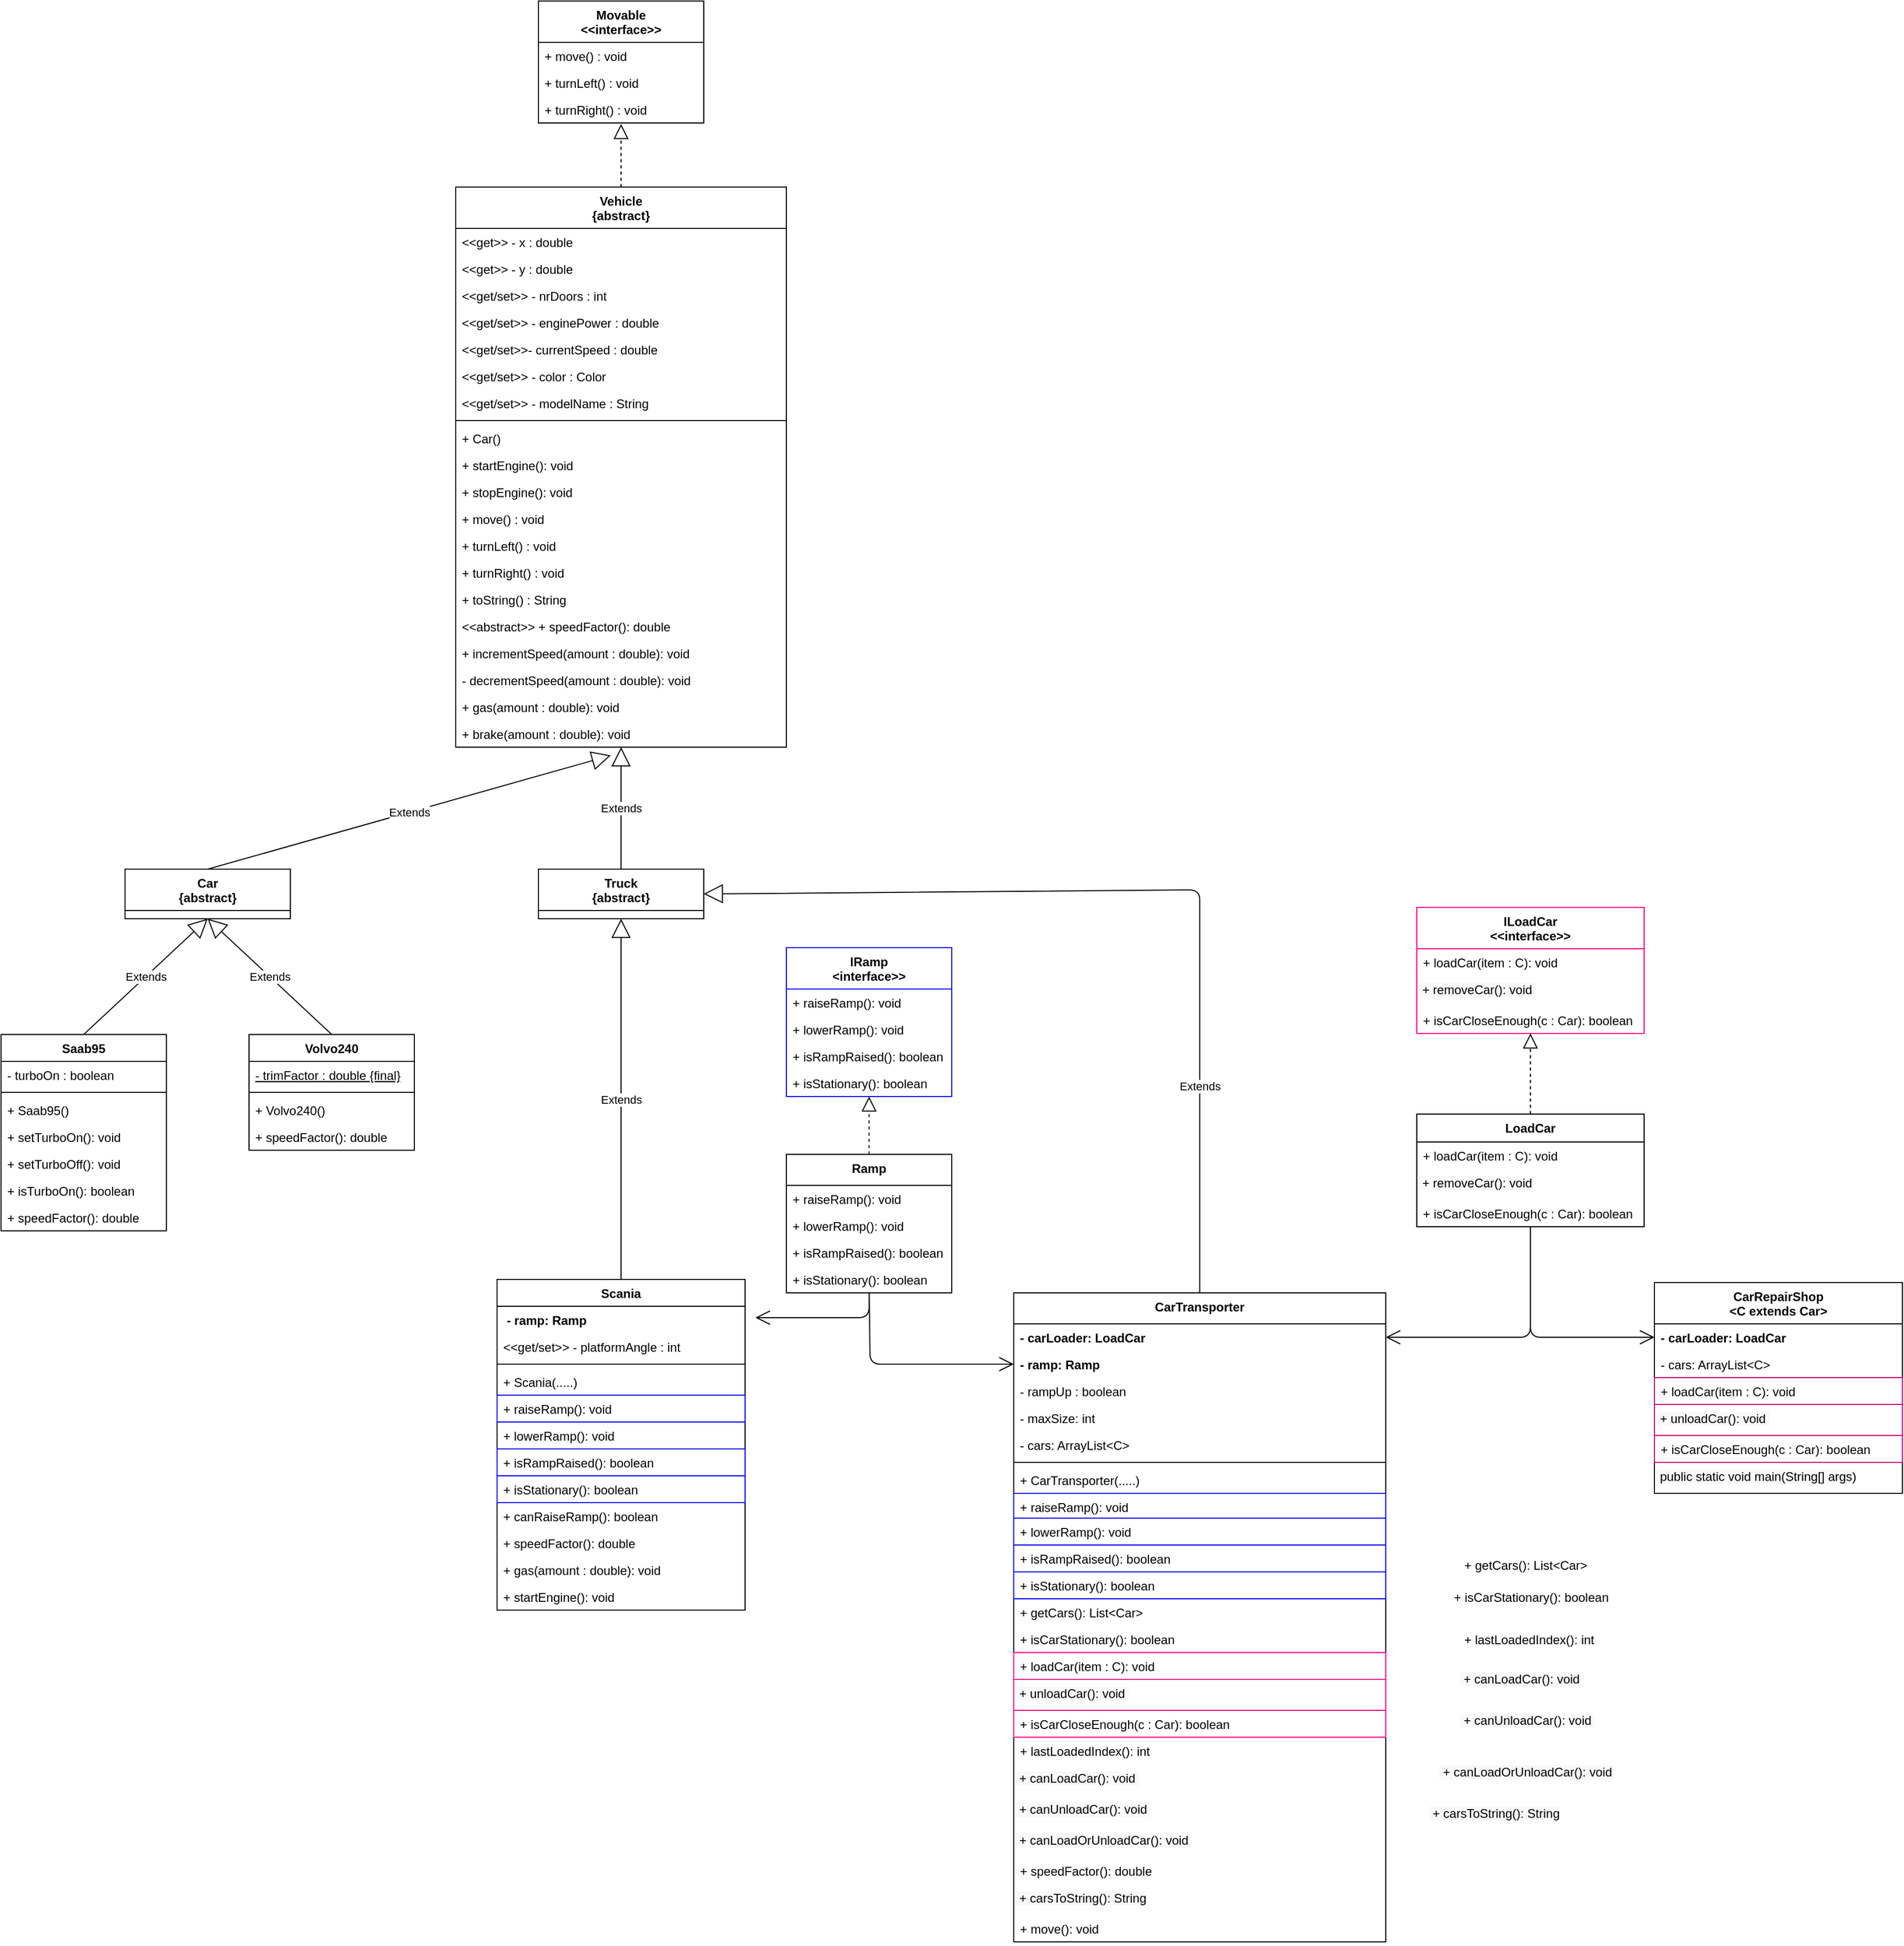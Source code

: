 <mxfile version="13.10.0" type="github"><diagram id="_Cr9bwAAUlMkFXNQbHdl" name="Page-1"><mxGraphModel dx="782" dy="1619" grid="1" gridSize="10" guides="1" tooltips="1" connect="1" arrows="1" fold="1" page="1" pageScale="1" pageWidth="827" pageHeight="1169" math="0" shadow="0"><root><mxCell id="0"/><mxCell id="1" parent="0"/><mxCell id="mMyt90tbhHPzwx2OuqYF-1" value="CarTransporter&#10;" style="swimlane;fontStyle=1;align=center;verticalAlign=top;childLayout=stackLayout;horizontal=1;startSize=30;horizontalStack=0;resizeParent=1;resizeParentMax=0;resizeLast=0;collapsible=1;marginBottom=0;strokeColor=#000000;" parent="1" vertex="1"><mxGeometry x="1020" y="1010" width="360" height="628" as="geometry"/></mxCell><mxCell id="dB_CdpDJUb-EM3NvIYnl-26" value="- carLoader: LoadCar" style="text;strokeColor=none;fillColor=none;align=left;verticalAlign=top;spacingLeft=4;spacingRight=4;overflow=hidden;rotatable=0;points=[[0,0.5],[1,0.5]];portConstraint=eastwest;fontStyle=1" parent="mMyt90tbhHPzwx2OuqYF-1" vertex="1"><mxGeometry y="30" width="360" height="26" as="geometry"/></mxCell><mxCell id="3rjhnR6T6-uLsSWfsnr3-20" value="- ramp: Ramp&#10;" style="text;strokeColor=none;fillColor=none;align=left;verticalAlign=top;spacingLeft=4;spacingRight=4;overflow=hidden;rotatable=0;points=[[0,0.5],[1,0.5]];portConstraint=eastwest;fontStyle=1" parent="mMyt90tbhHPzwx2OuqYF-1" vertex="1"><mxGeometry y="56" width="360" height="26" as="geometry"/></mxCell><mxCell id="mMyt90tbhHPzwx2OuqYF-2" value="- rampUp : boolean&#10;" style="text;strokeColor=none;fillColor=none;align=left;verticalAlign=top;spacingLeft=4;spacingRight=4;overflow=hidden;rotatable=0;points=[[0,0.5],[1,0.5]];portConstraint=eastwest;fontStyle=0" parent="mMyt90tbhHPzwx2OuqYF-1" vertex="1"><mxGeometry y="82" width="360" height="26" as="geometry"/></mxCell><mxCell id="mMyt90tbhHPzwx2OuqYF-4" value="- maxSize: int" style="text;strokeColor=none;fillColor=none;align=left;verticalAlign=top;spacingLeft=4;spacingRight=4;overflow=hidden;rotatable=0;points=[[0,0.5],[1,0.5]];portConstraint=eastwest;" parent="mMyt90tbhHPzwx2OuqYF-1" vertex="1"><mxGeometry y="108" width="360" height="26" as="geometry"/></mxCell><mxCell id="mMyt90tbhHPzwx2OuqYF-3" value="- cars: ArrayList&lt;C&gt;" style="text;strokeColor=none;fillColor=none;align=left;verticalAlign=top;spacingLeft=4;spacingRight=4;overflow=hidden;rotatable=0;points=[[0,0.5],[1,0.5]];portConstraint=eastwest;" parent="mMyt90tbhHPzwx2OuqYF-1" vertex="1"><mxGeometry y="134" width="360" height="26" as="geometry"/></mxCell><mxCell id="mMyt90tbhHPzwx2OuqYF-5" value="" style="line;strokeWidth=1;fillColor=none;align=left;verticalAlign=middle;spacingTop=-1;spacingLeft=3;spacingRight=3;rotatable=0;labelPosition=right;points=[];portConstraint=eastwest;" parent="mMyt90tbhHPzwx2OuqYF-1" vertex="1"><mxGeometry y="160" width="360" height="8" as="geometry"/></mxCell><mxCell id="mMyt90tbhHPzwx2OuqYF-110" value="+ CarTransporter(.....)" style="text;strokeColor=none;fillColor=none;align=left;verticalAlign=top;spacingLeft=4;spacingRight=4;overflow=hidden;rotatable=0;points=[[0,0.5],[1,0.5]];portConstraint=eastwest;" parent="mMyt90tbhHPzwx2OuqYF-1" vertex="1"><mxGeometry y="168" width="360" height="26" as="geometry"/></mxCell><mxCell id="JNxy1Z6D2M4qp34HonPS-6" value="+ raiseRamp(): void" style="text;strokeColor=#0000FF;fillColor=none;align=left;verticalAlign=top;spacingLeft=4;spacingRight=4;overflow=hidden;rotatable=0;points=[[0,0.5],[1,0.5]];portConstraint=eastwest;" parent="mMyt90tbhHPzwx2OuqYF-1" vertex="1"><mxGeometry y="194" width="360" height="24" as="geometry"/></mxCell><mxCell id="JNxy1Z6D2M4qp34HonPS-7" value="+ lowerRamp(): void" style="text;strokeColor=#0000FF;fillColor=none;align=left;verticalAlign=top;spacingLeft=4;spacingRight=4;overflow=hidden;rotatable=0;points=[[0,0.5],[1,0.5]];portConstraint=eastwest;" parent="mMyt90tbhHPzwx2OuqYF-1" vertex="1"><mxGeometry y="218" width="360" height="26" as="geometry"/></mxCell><mxCell id="JNxy1Z6D2M4qp34HonPS-8" value="+ isRampRaised(): boolean" style="text;strokeColor=#0000FF;fillColor=none;align=left;verticalAlign=top;spacingLeft=4;spacingRight=4;overflow=hidden;rotatable=0;points=[[0,0.5],[1,0.5]];portConstraint=eastwest;" parent="mMyt90tbhHPzwx2OuqYF-1" vertex="1"><mxGeometry y="244" width="360" height="26" as="geometry"/></mxCell><mxCell id="JNxy1Z6D2M4qp34HonPS-14" value="+ isStationary(): boolean " style="text;strokeColor=#0000FF;fillColor=none;align=left;verticalAlign=top;spacingLeft=4;spacingRight=4;overflow=hidden;rotatable=0;points=[[0,0.5],[1,0.5]];portConstraint=eastwest;" parent="mMyt90tbhHPzwx2OuqYF-1" vertex="1"><mxGeometry y="270" width="360" height="26" as="geometry"/></mxCell><mxCell id="3rjhnR6T6-uLsSWfsnr3-24" value="+ getCars(): List&lt;Car&gt;" style="text;strokeColor=none;fillColor=none;align=left;verticalAlign=top;spacingLeft=4;spacingRight=4;overflow=hidden;rotatable=0;points=[[0,0.5],[1,0.5]];portConstraint=eastwest;" parent="mMyt90tbhHPzwx2OuqYF-1" vertex="1"><mxGeometry y="296" width="360" height="26" as="geometry"/></mxCell><mxCell id="3rjhnR6T6-uLsSWfsnr3-25" value="+ isCarStationary(): boolean " style="text;strokeColor=none;fillColor=none;align=left;verticalAlign=top;spacingLeft=4;spacingRight=4;overflow=hidden;rotatable=0;points=[[0,0.5],[1,0.5]];portConstraint=eastwest;" parent="mMyt90tbhHPzwx2OuqYF-1" vertex="1"><mxGeometry y="322" width="360" height="26" as="geometry"/></mxCell><mxCell id="JNxy1Z6D2M4qp34HonPS-4" value="+ loadCar(item : C): void " style="text;strokeColor=#FF0080;fillColor=none;align=left;verticalAlign=top;spacingLeft=4;spacingRight=4;overflow=hidden;rotatable=0;points=[[0,0.5],[1,0.5]];portConstraint=eastwest;" parent="mMyt90tbhHPzwx2OuqYF-1" vertex="1"><mxGeometry y="348" width="360" height="26" as="geometry"/></mxCell><mxCell id="JNxy1Z6D2M4qp34HonPS-5" value="&lt;span style=&quot;color: rgb(0 , 0 , 0) ; font-family: &amp;#34;helvetica&amp;#34; ; font-size: 12px ; font-style: normal ; font-weight: 400 ; letter-spacing: normal ; text-align: left ; text-indent: 0px ; text-transform: none ; word-spacing: 0px ; background-color: rgb(248 , 249 , 250) ; display: inline ; float: none&quot;&gt;&amp;nbsp;+ unloadCar(): void&amp;nbsp;&lt;/span&gt;" style="text;whiteSpace=wrap;html=1;fillColor=none;strokeColor=#FF0080;" parent="mMyt90tbhHPzwx2OuqYF-1" vertex="1"><mxGeometry y="374" width="360" height="30" as="geometry"/></mxCell><mxCell id="JNxy1Z6D2M4qp34HonPS-17" value="+ isCarCloseEnough(c : Car): boolean" style="text;strokeColor=#FF0080;fillColor=none;align=left;verticalAlign=top;spacingLeft=4;spacingRight=4;overflow=hidden;rotatable=0;points=[[0,0.5],[1,0.5]];portConstraint=eastwest;" parent="mMyt90tbhHPzwx2OuqYF-1" vertex="1"><mxGeometry y="404" width="360" height="26" as="geometry"/></mxCell><mxCell id="3rjhnR6T6-uLsSWfsnr3-32" value="+ lastLoadedIndex(): int" style="text;strokeColor=none;fillColor=none;align=left;verticalAlign=top;spacingLeft=4;spacingRight=4;overflow=hidden;rotatable=0;points=[[0,0.5],[1,0.5]];portConstraint=eastwest;" parent="mMyt90tbhHPzwx2OuqYF-1" vertex="1"><mxGeometry y="430" width="360" height="26" as="geometry"/></mxCell><mxCell id="3rjhnR6T6-uLsSWfsnr3-33" value="&lt;span style=&quot;color: rgb(0 , 0 , 0) ; font-family: &amp;#34;helvetica&amp;#34; ; font-size: 12px ; font-style: normal ; font-weight: 400 ; letter-spacing: normal ; text-align: left ; text-indent: 0px ; text-transform: none ; word-spacing: 0px ; background-color: rgb(248 , 249 , 250) ; display: inline ; float: none&quot;&gt;&amp;nbsp;+ canLoadCar(): void&amp;nbsp;&lt;/span&gt;" style="text;whiteSpace=wrap;html=1;" parent="mMyt90tbhHPzwx2OuqYF-1" vertex="1"><mxGeometry y="456" width="360" height="30" as="geometry"/></mxCell><mxCell id="3rjhnR6T6-uLsSWfsnr3-34" value="&lt;span style=&quot;color: rgb(0 , 0 , 0) ; font-family: &amp;#34;helvetica&amp;#34; ; font-size: 12px ; font-style: normal ; font-weight: 400 ; letter-spacing: normal ; text-align: left ; text-indent: 0px ; text-transform: none ; word-spacing: 0px ; background-color: rgb(248 , 249 , 250) ; display: inline ; float: none&quot;&gt;&amp;nbsp;+ canUnloadCar(): void&amp;nbsp;&lt;/span&gt;" style="text;whiteSpace=wrap;html=1;" parent="mMyt90tbhHPzwx2OuqYF-1" vertex="1"><mxGeometry y="486" width="360" height="30" as="geometry"/></mxCell><mxCell id="3rjhnR6T6-uLsSWfsnr3-35" value="&lt;span style=&quot;color: rgb(0 , 0 , 0) ; font-family: &amp;#34;helvetica&amp;#34; ; font-size: 12px ; font-style: normal ; font-weight: 400 ; letter-spacing: normal ; text-align: left ; text-indent: 0px ; text-transform: none ; word-spacing: 0px ; background-color: rgb(248 , 249 , 250) ; display: inline ; float: none&quot;&gt;&amp;nbsp;+ canLoadOrUnloadCar(): void&amp;nbsp;&lt;/span&gt;" style="text;whiteSpace=wrap;html=1;" parent="mMyt90tbhHPzwx2OuqYF-1" vertex="1"><mxGeometry y="516" width="360" height="30" as="geometry"/></mxCell><mxCell id="mMyt90tbhHPzwx2OuqYF-81" value="+ speedFactor(): double" style="text;strokeColor=none;fillColor=none;align=left;verticalAlign=top;spacingLeft=4;spacingRight=4;overflow=hidden;rotatable=0;points=[[0,0.5],[1,0.5]];portConstraint=eastwest;" parent="mMyt90tbhHPzwx2OuqYF-1" vertex="1"><mxGeometry y="546" width="360" height="26" as="geometry"/></mxCell><mxCell id="3rjhnR6T6-uLsSWfsnr3-36" value="&lt;span style=&quot;color: rgb(0 , 0 , 0) ; font-family: &amp;#34;helvetica&amp;#34; ; font-size: 12px ; font-style: normal ; font-weight: 400 ; letter-spacing: normal ; text-align: left ; text-indent: 0px ; text-transform: none ; word-spacing: 0px ; background-color: rgb(248 , 249 , 250) ; display: inline ; float: none&quot;&gt;&amp;nbsp;+ carsToString(): String&lt;/span&gt;" style="text;whiteSpace=wrap;html=1;" parent="mMyt90tbhHPzwx2OuqYF-1" vertex="1"><mxGeometry y="572" width="360" height="30" as="geometry"/></mxCell><mxCell id="mMyt90tbhHPzwx2OuqYF-82" value="+ move(): void" style="text;strokeColor=none;fillColor=none;align=left;verticalAlign=top;spacingLeft=4;spacingRight=4;overflow=hidden;rotatable=0;points=[[0,0.5],[1,0.5]];portConstraint=eastwest;" parent="mMyt90tbhHPzwx2OuqYF-1" vertex="1"><mxGeometry y="602" width="360" height="26" as="geometry"/></mxCell><mxCell id="mMyt90tbhHPzwx2OuqYF-7" value="Movable&#10;&lt;&lt;interface&gt;&gt;" style="swimlane;fontStyle=1;childLayout=stackLayout;horizontal=1;startSize=40;fillColor=none;horizontalStack=0;resizeParent=1;resizeParentMax=0;resizeLast=0;collapsible=1;marginBottom=0;" parent="1" vertex="1"><mxGeometry x="560" y="-240" width="160" height="118" as="geometry"/></mxCell><mxCell id="mMyt90tbhHPzwx2OuqYF-8" value="+ move() : void" style="text;strokeColor=none;fillColor=none;align=left;verticalAlign=top;spacingLeft=4;spacingRight=4;overflow=hidden;rotatable=0;points=[[0,0.5],[1,0.5]];portConstraint=eastwest;" parent="mMyt90tbhHPzwx2OuqYF-7" vertex="1"><mxGeometry y="40" width="160" height="26" as="geometry"/></mxCell><mxCell id="mMyt90tbhHPzwx2OuqYF-9" value="+ turnLeft() : void" style="text;strokeColor=none;fillColor=none;align=left;verticalAlign=top;spacingLeft=4;spacingRight=4;overflow=hidden;rotatable=0;points=[[0,0.5],[1,0.5]];portConstraint=eastwest;" parent="mMyt90tbhHPzwx2OuqYF-7" vertex="1"><mxGeometry y="66" width="160" height="26" as="geometry"/></mxCell><mxCell id="mMyt90tbhHPzwx2OuqYF-10" value="+ turnRight() : void" style="text;strokeColor=none;fillColor=none;align=left;verticalAlign=top;spacingLeft=4;spacingRight=4;overflow=hidden;rotatable=0;points=[[0,0.5],[1,0.5]];portConstraint=eastwest;" parent="mMyt90tbhHPzwx2OuqYF-7" vertex="1"><mxGeometry y="92" width="160" height="26" as="geometry"/></mxCell><mxCell id="mMyt90tbhHPzwx2OuqYF-11" value="Vehicle&#10;{abstract}&#10;" style="swimlane;fontStyle=1;align=center;verticalAlign=top;childLayout=stackLayout;horizontal=1;startSize=40;horizontalStack=0;resizeParent=1;resizeParentMax=0;resizeLast=0;collapsible=1;marginBottom=0;" parent="1" vertex="1"><mxGeometry x="480" y="-60" width="320" height="542" as="geometry"/></mxCell><mxCell id="mMyt90tbhHPzwx2OuqYF-12" value="&lt;&lt;get&gt;&gt; - x : double" style="text;strokeColor=none;fillColor=none;align=left;verticalAlign=top;spacingLeft=4;spacingRight=4;overflow=hidden;rotatable=0;points=[[0,0.5],[1,0.5]];portConstraint=eastwest;" parent="mMyt90tbhHPzwx2OuqYF-11" vertex="1"><mxGeometry y="40" width="320" height="26" as="geometry"/></mxCell><mxCell id="mMyt90tbhHPzwx2OuqYF-13" value="&lt;&lt;get&gt;&gt; - y : double" style="text;strokeColor=none;fillColor=none;align=left;verticalAlign=top;spacingLeft=4;spacingRight=4;overflow=hidden;rotatable=0;points=[[0,0.5],[1,0.5]];portConstraint=eastwest;" parent="mMyt90tbhHPzwx2OuqYF-11" vertex="1"><mxGeometry y="66" width="320" height="26" as="geometry"/></mxCell><mxCell id="mMyt90tbhHPzwx2OuqYF-14" value="&lt;&lt;get/set&gt;&gt; - nrDoors : int" style="text;strokeColor=none;fillColor=none;align=left;verticalAlign=top;spacingLeft=4;spacingRight=4;overflow=hidden;rotatable=0;points=[[0,0.5],[1,0.5]];portConstraint=eastwest;" parent="mMyt90tbhHPzwx2OuqYF-11" vertex="1"><mxGeometry y="92" width="320" height="26" as="geometry"/></mxCell><mxCell id="mMyt90tbhHPzwx2OuqYF-15" value="&lt;&lt;get/set&gt;&gt; - enginePower : double" style="text;strokeColor=none;fillColor=none;align=left;verticalAlign=top;spacingLeft=4;spacingRight=4;overflow=hidden;rotatable=0;points=[[0,0.5],[1,0.5]];portConstraint=eastwest;" parent="mMyt90tbhHPzwx2OuqYF-11" vertex="1"><mxGeometry y="118" width="320" height="26" as="geometry"/></mxCell><mxCell id="mMyt90tbhHPzwx2OuqYF-16" value="&lt;&lt;get/set&gt;&gt;- currentSpeed : double" style="text;strokeColor=none;fillColor=none;align=left;verticalAlign=top;spacingLeft=4;spacingRight=4;overflow=hidden;rotatable=0;points=[[0,0.5],[1,0.5]];portConstraint=eastwest;" parent="mMyt90tbhHPzwx2OuqYF-11" vertex="1"><mxGeometry y="144" width="320" height="26" as="geometry"/></mxCell><mxCell id="mMyt90tbhHPzwx2OuqYF-17" value="&lt;&lt;get/set&gt;&gt; - color : Color" style="text;strokeColor=none;fillColor=none;align=left;verticalAlign=top;spacingLeft=4;spacingRight=4;overflow=hidden;rotatable=0;points=[[0,0.5],[1,0.5]];portConstraint=eastwest;" parent="mMyt90tbhHPzwx2OuqYF-11" vertex="1"><mxGeometry y="170" width="320" height="26" as="geometry"/></mxCell><mxCell id="mMyt90tbhHPzwx2OuqYF-18" value="&lt;&lt;get/set&gt;&gt; - modelName : String" style="text;strokeColor=none;fillColor=none;align=left;verticalAlign=top;spacingLeft=4;spacingRight=4;overflow=hidden;rotatable=0;points=[[0,0.5],[1,0.5]];portConstraint=eastwest;" parent="mMyt90tbhHPzwx2OuqYF-11" vertex="1"><mxGeometry y="196" width="320" height="26" as="geometry"/></mxCell><mxCell id="mMyt90tbhHPzwx2OuqYF-19" value="" style="line;strokeWidth=1;fillColor=none;align=left;verticalAlign=middle;spacingTop=-1;spacingLeft=3;spacingRight=3;rotatable=0;labelPosition=right;points=[];portConstraint=eastwest;" parent="mMyt90tbhHPzwx2OuqYF-11" vertex="1"><mxGeometry y="222" width="320" height="8" as="geometry"/></mxCell><mxCell id="mMyt90tbhHPzwx2OuqYF-20" value="+ Car()" style="text;strokeColor=none;fillColor=none;align=left;verticalAlign=top;spacingLeft=4;spacingRight=4;overflow=hidden;rotatable=0;points=[[0,0.5],[1,0.5]];portConstraint=eastwest;" parent="mMyt90tbhHPzwx2OuqYF-11" vertex="1"><mxGeometry y="230" width="320" height="26" as="geometry"/></mxCell><mxCell id="mMyt90tbhHPzwx2OuqYF-21" value="+ startEngine(): void" style="text;strokeColor=none;fillColor=none;align=left;verticalAlign=top;spacingLeft=4;spacingRight=4;overflow=hidden;rotatable=0;points=[[0,0.5],[1,0.5]];portConstraint=eastwest;" parent="mMyt90tbhHPzwx2OuqYF-11" vertex="1"><mxGeometry y="256" width="320" height="26" as="geometry"/></mxCell><mxCell id="mMyt90tbhHPzwx2OuqYF-22" value="+ stopEngine(): void" style="text;strokeColor=none;fillColor=none;align=left;verticalAlign=top;spacingLeft=4;spacingRight=4;overflow=hidden;rotatable=0;points=[[0,0.5],[1,0.5]];portConstraint=eastwest;" parent="mMyt90tbhHPzwx2OuqYF-11" vertex="1"><mxGeometry y="282" width="320" height="26" as="geometry"/></mxCell><mxCell id="mMyt90tbhHPzwx2OuqYF-23" value="+ move() : void" style="text;strokeColor=none;fillColor=none;align=left;verticalAlign=top;spacingLeft=4;spacingRight=4;overflow=hidden;rotatable=0;points=[[0,0.5],[1,0.5]];portConstraint=eastwest;" parent="mMyt90tbhHPzwx2OuqYF-11" vertex="1"><mxGeometry y="308" width="320" height="26" as="geometry"/></mxCell><mxCell id="mMyt90tbhHPzwx2OuqYF-24" value="+ turnLeft() : void" style="text;strokeColor=none;fillColor=none;align=left;verticalAlign=top;spacingLeft=4;spacingRight=4;overflow=hidden;rotatable=0;points=[[0,0.5],[1,0.5]];portConstraint=eastwest;" parent="mMyt90tbhHPzwx2OuqYF-11" vertex="1"><mxGeometry y="334" width="320" height="26" as="geometry"/></mxCell><mxCell id="mMyt90tbhHPzwx2OuqYF-25" value="+ turnRight() : void" style="text;strokeColor=none;fillColor=none;align=left;verticalAlign=top;spacingLeft=4;spacingRight=4;overflow=hidden;rotatable=0;points=[[0,0.5],[1,0.5]];portConstraint=eastwest;" parent="mMyt90tbhHPzwx2OuqYF-11" vertex="1"><mxGeometry y="360" width="320" height="26" as="geometry"/></mxCell><mxCell id="mMyt90tbhHPzwx2OuqYF-26" value="+ toString() : String" style="text;strokeColor=none;fillColor=none;align=left;verticalAlign=top;spacingLeft=4;spacingRight=4;overflow=hidden;rotatable=0;points=[[0,0.5],[1,0.5]];portConstraint=eastwest;" parent="mMyt90tbhHPzwx2OuqYF-11" vertex="1"><mxGeometry y="386" width="320" height="26" as="geometry"/></mxCell><mxCell id="mMyt90tbhHPzwx2OuqYF-27" value="&lt;&lt;abstract&gt;&gt; + speedFactor(): double" style="text;strokeColor=none;fillColor=none;align=left;verticalAlign=top;spacingLeft=4;spacingRight=4;overflow=hidden;rotatable=0;points=[[0,0.5],[1,0.5]];portConstraint=eastwest;" parent="mMyt90tbhHPzwx2OuqYF-11" vertex="1"><mxGeometry y="412" width="320" height="26" as="geometry"/></mxCell><mxCell id="mMyt90tbhHPzwx2OuqYF-28" value="+ incrementSpeed(amount : double): void" style="text;strokeColor=none;fillColor=none;align=left;verticalAlign=top;spacingLeft=4;spacingRight=4;overflow=hidden;rotatable=0;points=[[0,0.5],[1,0.5]];portConstraint=eastwest;" parent="mMyt90tbhHPzwx2OuqYF-11" vertex="1"><mxGeometry y="438" width="320" height="26" as="geometry"/></mxCell><mxCell id="mMyt90tbhHPzwx2OuqYF-29" value="- decrementSpeed(amount : double): void" style="text;strokeColor=none;fillColor=none;align=left;verticalAlign=top;spacingLeft=4;spacingRight=4;overflow=hidden;rotatable=0;points=[[0,0.5],[1,0.5]];portConstraint=eastwest;" parent="mMyt90tbhHPzwx2OuqYF-11" vertex="1"><mxGeometry y="464" width="320" height="26" as="geometry"/></mxCell><mxCell id="mMyt90tbhHPzwx2OuqYF-30" value="+ gas(amount : double): void" style="text;strokeColor=none;fillColor=none;align=left;verticalAlign=top;spacingLeft=4;spacingRight=4;overflow=hidden;rotatable=0;points=[[0,0.5],[1,0.5]];portConstraint=eastwest;" parent="mMyt90tbhHPzwx2OuqYF-11" vertex="1"><mxGeometry y="490" width="320" height="26" as="geometry"/></mxCell><mxCell id="mMyt90tbhHPzwx2OuqYF-31" value="+ brake(amount : double): void" style="text;strokeColor=none;fillColor=none;align=left;verticalAlign=top;spacingLeft=4;spacingRight=4;overflow=hidden;rotatable=0;points=[[0,0.5],[1,0.5]];portConstraint=eastwest;" parent="mMyt90tbhHPzwx2OuqYF-11" vertex="1"><mxGeometry y="516" width="320" height="26" as="geometry"/></mxCell><mxCell id="mMyt90tbhHPzwx2OuqYF-32" value="" style="endArrow=block;dashed=1;endFill=0;endSize=12;html=1;entryX=0.5;entryY=1.038;entryDx=0;entryDy=0;entryPerimeter=0;" parent="1" source="mMyt90tbhHPzwx2OuqYF-11" target="mMyt90tbhHPzwx2OuqYF-10" edge="1"><mxGeometry width="160" relative="1" as="geometry"><mxPoint x="820" y="300" as="sourcePoint"/><mxPoint x="980" y="300" as="targetPoint"/></mxGeometry></mxCell><mxCell id="mMyt90tbhHPzwx2OuqYF-33" value="Saab95" style="swimlane;fontStyle=1;align=center;verticalAlign=top;childLayout=stackLayout;horizontal=1;startSize=26;horizontalStack=0;resizeParent=1;resizeParentMax=0;resizeLast=0;collapsible=1;marginBottom=0;" parent="1" vertex="1"><mxGeometry x="40" y="760" width="160" height="190" as="geometry"/></mxCell><mxCell id="mMyt90tbhHPzwx2OuqYF-34" value="- turboOn : boolean" style="text;strokeColor=none;fillColor=none;align=left;verticalAlign=top;spacingLeft=4;spacingRight=4;overflow=hidden;rotatable=0;points=[[0,0.5],[1,0.5]];portConstraint=eastwest;fontStyle=0" parent="mMyt90tbhHPzwx2OuqYF-33" vertex="1"><mxGeometry y="26" width="160" height="26" as="geometry"/></mxCell><mxCell id="mMyt90tbhHPzwx2OuqYF-35" value="" style="line;strokeWidth=1;fillColor=none;align=left;verticalAlign=middle;spacingTop=-1;spacingLeft=3;spacingRight=3;rotatable=0;labelPosition=right;points=[];portConstraint=eastwest;" parent="mMyt90tbhHPzwx2OuqYF-33" vertex="1"><mxGeometry y="52" width="160" height="8" as="geometry"/></mxCell><mxCell id="mMyt90tbhHPzwx2OuqYF-36" value="+ Saab95()" style="text;strokeColor=none;fillColor=none;align=left;verticalAlign=top;spacingLeft=4;spacingRight=4;overflow=hidden;rotatable=0;points=[[0,0.5],[1,0.5]];portConstraint=eastwest;" parent="mMyt90tbhHPzwx2OuqYF-33" vertex="1"><mxGeometry y="60" width="160" height="26" as="geometry"/></mxCell><mxCell id="mMyt90tbhHPzwx2OuqYF-37" value="+ setTurboOn(): void" style="text;strokeColor=none;fillColor=none;align=left;verticalAlign=top;spacingLeft=4;spacingRight=4;overflow=hidden;rotatable=0;points=[[0,0.5],[1,0.5]];portConstraint=eastwest;" parent="mMyt90tbhHPzwx2OuqYF-33" vertex="1"><mxGeometry y="86" width="160" height="26" as="geometry"/></mxCell><mxCell id="mMyt90tbhHPzwx2OuqYF-38" value="+ setTurboOff(): void" style="text;strokeColor=none;fillColor=none;align=left;verticalAlign=top;spacingLeft=4;spacingRight=4;overflow=hidden;rotatable=0;points=[[0,0.5],[1,0.5]];portConstraint=eastwest;" parent="mMyt90tbhHPzwx2OuqYF-33" vertex="1"><mxGeometry y="112" width="160" height="26" as="geometry"/></mxCell><mxCell id="mMyt90tbhHPzwx2OuqYF-39" value="+ isTurboOn(): boolean" style="text;strokeColor=none;fillColor=none;align=left;verticalAlign=top;spacingLeft=4;spacingRight=4;overflow=hidden;rotatable=0;points=[[0,0.5],[1,0.5]];portConstraint=eastwest;" parent="mMyt90tbhHPzwx2OuqYF-33" vertex="1"><mxGeometry y="138" width="160" height="26" as="geometry"/></mxCell><mxCell id="mMyt90tbhHPzwx2OuqYF-40" value="+ speedFactor(): double" style="text;strokeColor=none;fillColor=none;align=left;verticalAlign=top;spacingLeft=4;spacingRight=4;overflow=hidden;rotatable=0;points=[[0,0.5],[1,0.5]];portConstraint=eastwest;" parent="mMyt90tbhHPzwx2OuqYF-33" vertex="1"><mxGeometry y="164" width="160" height="26" as="geometry"/></mxCell><mxCell id="mMyt90tbhHPzwx2OuqYF-41" value="Volvo240" style="swimlane;fontStyle=1;align=center;verticalAlign=top;childLayout=stackLayout;horizontal=1;startSize=26;horizontalStack=0;resizeParent=1;resizeParentMax=0;resizeLast=0;collapsible=1;marginBottom=0;" parent="1" vertex="1"><mxGeometry x="280" y="760" width="160" height="112" as="geometry"/></mxCell><mxCell id="mMyt90tbhHPzwx2OuqYF-42" value="- trimFactor : double {final}" style="text;strokeColor=none;fillColor=none;align=left;verticalAlign=top;spacingLeft=4;spacingRight=4;overflow=hidden;rotatable=0;points=[[0,0.5],[1,0.5]];portConstraint=eastwest;fontStyle=4" parent="mMyt90tbhHPzwx2OuqYF-41" vertex="1"><mxGeometry y="26" width="160" height="26" as="geometry"/></mxCell><mxCell id="mMyt90tbhHPzwx2OuqYF-43" value="" style="line;strokeWidth=1;fillColor=none;align=left;verticalAlign=middle;spacingTop=-1;spacingLeft=3;spacingRight=3;rotatable=0;labelPosition=right;points=[];portConstraint=eastwest;" parent="mMyt90tbhHPzwx2OuqYF-41" vertex="1"><mxGeometry y="52" width="160" height="8" as="geometry"/></mxCell><mxCell id="mMyt90tbhHPzwx2OuqYF-44" value="+ Volvo240()" style="text;strokeColor=none;fillColor=none;align=left;verticalAlign=top;spacingLeft=4;spacingRight=4;overflow=hidden;rotatable=0;points=[[0,0.5],[1,0.5]];portConstraint=eastwest;" parent="mMyt90tbhHPzwx2OuqYF-41" vertex="1"><mxGeometry y="60" width="160" height="26" as="geometry"/></mxCell><mxCell id="mMyt90tbhHPzwx2OuqYF-45" value="+ speedFactor(): double" style="text;strokeColor=none;fillColor=none;align=left;verticalAlign=top;spacingLeft=4;spacingRight=4;overflow=hidden;rotatable=0;points=[[0,0.5],[1,0.5]];portConstraint=eastwest;" parent="mMyt90tbhHPzwx2OuqYF-41" vertex="1"><mxGeometry y="86" width="160" height="26" as="geometry"/></mxCell><mxCell id="mMyt90tbhHPzwx2OuqYF-46" value="Extends" style="endArrow=block;endSize=16;endFill=0;html=1;exitX=0.5;exitY=0;exitDx=0;exitDy=0;entryX=0.5;entryY=1;entryDx=0;entryDy=0;" parent="1" source="mMyt90tbhHPzwx2OuqYF-41" target="mMyt90tbhHPzwx2OuqYF-60" edge="1"><mxGeometry width="160" relative="1" as="geometry"><mxPoint x="440" y="850" as="sourcePoint"/><mxPoint x="240.32" y="671.856" as="targetPoint"/></mxGeometry></mxCell><mxCell id="mMyt90tbhHPzwx2OuqYF-47" value="Extends" style="endArrow=block;endSize=16;endFill=0;html=1;exitX=0.5;exitY=0;exitDx=0;exitDy=0;entryX=0.5;entryY=1;entryDx=0;entryDy=0;" parent="1" source="mMyt90tbhHPzwx2OuqYF-33" target="mMyt90tbhHPzwx2OuqYF-60" edge="1"><mxGeometry width="160" relative="1" as="geometry"><mxPoint x="220" y="880" as="sourcePoint"/><mxPoint x="240.96" y="673.08" as="targetPoint"/></mxGeometry></mxCell><mxCell id="mMyt90tbhHPzwx2OuqYF-58" value="Extends" style="endArrow=block;endSize=16;endFill=0;html=1;exitX=0.5;exitY=0;exitDx=0;exitDy=0;entryX=0.5;entryY=1;entryDx=0;entryDy=0;" parent="1" source="mMyt90tbhHPzwx2OuqYF-48" target="mMyt90tbhHPzwx2OuqYF-64" edge="1"><mxGeometry width="160" relative="1" as="geometry"><mxPoint x="130" y="890" as="sourcePoint"/><mxPoint x="640.96" y="677.172" as="targetPoint"/></mxGeometry></mxCell><mxCell id="mMyt90tbhHPzwx2OuqYF-60" value="Car&#10;{abstract}" style="swimlane;fontStyle=1;align=center;verticalAlign=top;childLayout=stackLayout;horizontal=1;startSize=40;horizontalStack=0;resizeParent=1;resizeParentMax=0;resizeLast=0;collapsible=1;marginBottom=0;" parent="1" vertex="1"><mxGeometry x="160" y="600" width="160" height="48" as="geometry"/></mxCell><mxCell id="mMyt90tbhHPzwx2OuqYF-64" value="Truck&#10;{abstract}" style="swimlane;fontStyle=1;align=center;verticalAlign=top;childLayout=stackLayout;horizontal=1;startSize=40;horizontalStack=0;resizeParent=1;resizeParentMax=0;resizeLast=0;collapsible=1;marginBottom=0;" parent="1" vertex="1"><mxGeometry x="560" y="600" width="160" height="48" as="geometry"/></mxCell><mxCell id="mMyt90tbhHPzwx2OuqYF-69" value="Extends" style="endArrow=block;endSize=16;endFill=0;html=1;exitX=0.5;exitY=0;exitDx=0;exitDy=0;" parent="1" source="mMyt90tbhHPzwx2OuqYF-60" edge="1"><mxGeometry width="160" relative="1" as="geometry"><mxPoint x="490" y="620" as="sourcePoint"/><mxPoint x="630" y="490" as="targetPoint"/></mxGeometry></mxCell><mxCell id="mMyt90tbhHPzwx2OuqYF-70" value="Extends" style="endArrow=block;endSize=16;endFill=0;html=1;exitX=0.5;exitY=0;exitDx=0;exitDy=0;" parent="1" source="mMyt90tbhHPzwx2OuqYF-64" target="mMyt90tbhHPzwx2OuqYF-31" edge="1"><mxGeometry width="160" relative="1" as="geometry"><mxPoint x="490" y="620" as="sourcePoint"/><mxPoint x="650" y="620" as="targetPoint"/></mxGeometry></mxCell><mxCell id="mMyt90tbhHPzwx2OuqYF-71" value="Extends" style="endArrow=block;endSize=16;endFill=0;html=1;exitX=0.5;exitY=0;exitDx=0;exitDy=0;entryX=1;entryY=0.5;entryDx=0;entryDy=0;" parent="1" source="mMyt90tbhHPzwx2OuqYF-1" target="mMyt90tbhHPzwx2OuqYF-64" edge="1"><mxGeometry x="-0.54" width="160" relative="1" as="geometry"><mxPoint x="1070" y="520" as="sourcePoint"/><mxPoint x="780" y="624" as="targetPoint"/><Array as="points"><mxPoint x="1200" y="620"/></Array><mxPoint as="offset"/></mxGeometry></mxCell><mxCell id="mMyt90tbhHPzwx2OuqYF-112" value="CarRepairShop&#10;&lt;C extends Car&gt;" style="swimlane;fontStyle=1;align=center;verticalAlign=top;childLayout=stackLayout;horizontal=1;startSize=40;horizontalStack=0;resizeParent=1;resizeParentMax=0;resizeLast=0;collapsible=1;marginBottom=0;strokeColor=#000000;" parent="1" vertex="1"><mxGeometry x="1640" y="1000" width="240" height="204" as="geometry"/></mxCell><mxCell id="dB_CdpDJUb-EM3NvIYnl-24" value="- carLoader: LoadCar" style="text;strokeColor=none;fillColor=none;align=left;verticalAlign=top;spacingLeft=4;spacingRight=4;overflow=hidden;rotatable=0;points=[[0,0.5],[1,0.5]];portConstraint=eastwest;fontStyle=1" parent="mMyt90tbhHPzwx2OuqYF-112" vertex="1"><mxGeometry y="40" width="240" height="26" as="geometry"/></mxCell><mxCell id="AptcErg4pu4xVObqwMi1-2" value="- cars: ArrayList&lt;C&gt;" style="text;strokeColor=none;fillColor=none;align=left;verticalAlign=top;spacingLeft=4;spacingRight=4;overflow=hidden;rotatable=0;points=[[0,0.5],[1,0.5]];portConstraint=eastwest;" parent="mMyt90tbhHPzwx2OuqYF-112" vertex="1"><mxGeometry y="66" width="240" height="26" as="geometry"/></mxCell><mxCell id="JNxy1Z6D2M4qp34HonPS-15" value="+ loadCar(item : C): void " style="text;strokeColor=#CC0066;fillColor=none;align=left;verticalAlign=top;spacingLeft=4;spacingRight=4;overflow=hidden;rotatable=0;points=[[0,0.5],[1,0.5]];portConstraint=eastwest;" parent="mMyt90tbhHPzwx2OuqYF-112" vertex="1"><mxGeometry y="92" width="240" height="26" as="geometry"/></mxCell><mxCell id="JNxy1Z6D2M4qp34HonPS-16" value="&lt;span style=&quot;color: rgb(0 , 0 , 0) ; font-family: &amp;#34;helvetica&amp;#34; ; font-size: 12px ; font-style: normal ; font-weight: 400 ; letter-spacing: normal ; text-align: left ; text-indent: 0px ; text-transform: none ; word-spacing: 0px ; background-color: rgb(248 , 249 , 250) ; display: inline ; float: none&quot;&gt;&amp;nbsp;+ unloadCar(): void&amp;nbsp;&lt;/span&gt;" style="text;whiteSpace=wrap;html=1;fillColor=none;strokeColor=#CC0066;" parent="mMyt90tbhHPzwx2OuqYF-112" vertex="1"><mxGeometry y="118" width="240" height="30" as="geometry"/></mxCell><mxCell id="JNxy1Z6D2M4qp34HonPS-18" value="+ isCarCloseEnough(c : Car): boolean" style="text;strokeColor=#CC0066;fillColor=none;align=left;verticalAlign=top;spacingLeft=4;spacingRight=4;overflow=hidden;rotatable=0;points=[[0,0.5],[1,0.5]];portConstraint=eastwest;" parent="mMyt90tbhHPzwx2OuqYF-112" vertex="1"><mxGeometry y="148" width="240" height="26" as="geometry"/></mxCell><mxCell id="AptcErg4pu4xVObqwMi1-4" value="&lt;span style=&quot;color: rgb(0 , 0 , 0) ; font-family: &amp;#34;helvetica&amp;#34; ; font-size: 12px ; font-style: normal ; font-weight: 400 ; letter-spacing: normal ; text-align: left ; text-indent: 0px ; text-transform: none ; word-spacing: 0px ; background-color: rgb(248 , 249 , 250) ; display: inline ; float: none&quot;&gt;&amp;nbsp;public static void main(String[] args)&lt;/span&gt;" style="text;whiteSpace=wrap;html=1;fillColor=none;" parent="mMyt90tbhHPzwx2OuqYF-112" vertex="1"><mxGeometry y="174" width="240" height="30" as="geometry"/></mxCell><mxCell id="dB_CdpDJUb-EM3NvIYnl-1" value="ILoadCar&#10;&lt;&lt;interface&gt;&gt;" style="swimlane;fontStyle=1;align=center;verticalAlign=top;childLayout=stackLayout;horizontal=1;startSize=40;horizontalStack=0;resizeParent=1;resizeParentMax=0;resizeLast=0;collapsible=1;marginBottom=0;fillColor=none;strokeColor=#FF0080;" parent="1" vertex="1"><mxGeometry x="1410" y="637" width="220" height="122" as="geometry"/></mxCell><mxCell id="dB_CdpDJUb-EM3NvIYnl-14" value="+ loadCar(item : C): void " style="text;strokeColor=none;fillColor=none;align=left;verticalAlign=top;spacingLeft=4;spacingRight=4;overflow=hidden;rotatable=0;points=[[0,0.5],[1,0.5]];portConstraint=eastwest;" parent="dB_CdpDJUb-EM3NvIYnl-1" vertex="1"><mxGeometry y="40" width="220" height="26" as="geometry"/></mxCell><mxCell id="dB_CdpDJUb-EM3NvIYnl-15" value="&lt;span style=&quot;color: rgb(0 , 0 , 0) ; font-family: &amp;#34;helvetica&amp;#34; ; font-size: 12px ; font-style: normal ; font-weight: 400 ; letter-spacing: normal ; text-align: left ; text-indent: 0px ; text-transform: none ; word-spacing: 0px ; background-color: rgb(248 , 249 , 250) ; display: inline ; float: none&quot;&gt;&amp;nbsp;+ removeCar(): void&amp;nbsp;&lt;/span&gt;" style="text;whiteSpace=wrap;html=1;fillColor=none;" parent="dB_CdpDJUb-EM3NvIYnl-1" vertex="1"><mxGeometry y="66" width="220" height="30" as="geometry"/></mxCell><mxCell id="3rjhnR6T6-uLsSWfsnr3-14" value="+ isCarCloseEnough(c : Car): boolean" style="text;strokeColor=none;fillColor=none;align=left;verticalAlign=top;spacingLeft=4;spacingRight=4;overflow=hidden;rotatable=0;points=[[0,0.5],[1,0.5]];portConstraint=eastwest;" parent="dB_CdpDJUb-EM3NvIYnl-1" vertex="1"><mxGeometry y="96" width="220" height="26" as="geometry"/></mxCell><mxCell id="dB_CdpDJUb-EM3NvIYnl-18" value="LoadCar&#10;" style="swimlane;fontStyle=1;align=center;verticalAlign=top;childLayout=stackLayout;horizontal=1;startSize=27;horizontalStack=0;resizeParent=1;resizeParentMax=0;resizeLast=0;collapsible=1;marginBottom=0;fillColor=none;" parent="1" vertex="1"><mxGeometry x="1410" y="837" width="220" height="109" as="geometry"/></mxCell><mxCell id="dB_CdpDJUb-EM3NvIYnl-21" value="+ loadCar(item : C): void " style="text;strokeColor=none;fillColor=none;align=left;verticalAlign=top;spacingLeft=4;spacingRight=4;overflow=hidden;rotatable=0;points=[[0,0.5],[1,0.5]];portConstraint=eastwest;" parent="dB_CdpDJUb-EM3NvIYnl-18" vertex="1"><mxGeometry y="27" width="220" height="26" as="geometry"/></mxCell><mxCell id="dB_CdpDJUb-EM3NvIYnl-22" value="&lt;span style=&quot;color: rgb(0 , 0 , 0) ; font-family: &amp;#34;helvetica&amp;#34; ; font-size: 12px ; font-style: normal ; font-weight: 400 ; letter-spacing: normal ; text-align: left ; text-indent: 0px ; text-transform: none ; word-spacing: 0px ; background-color: rgb(248 , 249 , 250) ; display: inline ; float: none&quot;&gt;&amp;nbsp;+ removeCar(): void&amp;nbsp;&lt;/span&gt;" style="text;whiteSpace=wrap;html=1;fillColor=none;" parent="dB_CdpDJUb-EM3NvIYnl-18" vertex="1"><mxGeometry y="53" width="220" height="30" as="geometry"/></mxCell><mxCell id="mMyt90tbhHPzwx2OuqYF-83" value="+ isCarCloseEnough(c : Car): boolean" style="text;strokeColor=none;fillColor=none;align=left;verticalAlign=top;spacingLeft=4;spacingRight=4;overflow=hidden;rotatable=0;points=[[0,0.5],[1,0.5]];portConstraint=eastwest;" parent="dB_CdpDJUb-EM3NvIYnl-18" vertex="1"><mxGeometry y="83" width="220" height="26" as="geometry"/></mxCell><mxCell id="dB_CdpDJUb-EM3NvIYnl-23" value="" style="endArrow=block;dashed=1;endFill=0;endSize=12;html=1;exitX=0.5;exitY=0;exitDx=0;exitDy=0;entryX=0.5;entryY=1;entryDx=0;entryDy=0;" parent="1" source="dB_CdpDJUb-EM3NvIYnl-18" target="dB_CdpDJUb-EM3NvIYnl-1" edge="1"><mxGeometry width="160" relative="1" as="geometry"><mxPoint x="1590" y="760" as="sourcePoint"/><mxPoint x="1520" y="757" as="targetPoint"/></mxGeometry></mxCell><mxCell id="dB_CdpDJUb-EM3NvIYnl-25" value="" style="endArrow=open;endFill=1;endSize=12;html=1;entryX=0;entryY=0.5;entryDx=0;entryDy=0;" parent="1" source="mMyt90tbhHPzwx2OuqYF-83" target="dB_CdpDJUb-EM3NvIYnl-24" edge="1"><mxGeometry width="160" relative="1" as="geometry"><mxPoint x="1530" y="987" as="sourcePoint"/><mxPoint x="1580" y="1060" as="targetPoint"/><Array as="points"><mxPoint x="1520" y="1053"/></Array></mxGeometry></mxCell><mxCell id="dB_CdpDJUb-EM3NvIYnl-39" value="IRamp&#10;&lt;interface&gt;&gt;" style="swimlane;fontStyle=1;align=center;verticalAlign=top;childLayout=stackLayout;horizontal=1;startSize=40;horizontalStack=0;resizeParent=1;resizeParentMax=0;resizeLast=0;collapsible=1;marginBottom=0;fillColor=none;strokeColor=#0000FF;" parent="1" vertex="1"><mxGeometry x="800" y="676" width="160" height="144" as="geometry"/></mxCell><mxCell id="dB_CdpDJUb-EM3NvIYnl-54" value="+ raiseRamp(): void" style="text;strokeColor=none;fillColor=none;align=left;verticalAlign=top;spacingLeft=4;spacingRight=4;overflow=hidden;rotatable=0;points=[[0,0.5],[1,0.5]];portConstraint=eastwest;" parent="dB_CdpDJUb-EM3NvIYnl-39" vertex="1"><mxGeometry y="40" width="160" height="26" as="geometry"/></mxCell><mxCell id="dB_CdpDJUb-EM3NvIYnl-55" value="+ lowerRamp(): void" style="text;strokeColor=none;fillColor=none;align=left;verticalAlign=top;spacingLeft=4;spacingRight=4;overflow=hidden;rotatable=0;points=[[0,0.5],[1,0.5]];portConstraint=eastwest;" parent="dB_CdpDJUb-EM3NvIYnl-39" vertex="1"><mxGeometry y="66" width="160" height="26" as="geometry"/></mxCell><mxCell id="dB_CdpDJUb-EM3NvIYnl-57" value="+ isRampRaised(): boolean" style="text;strokeColor=none;fillColor=none;align=left;verticalAlign=top;spacingLeft=4;spacingRight=4;overflow=hidden;rotatable=0;points=[[0,0.5],[1,0.5]];portConstraint=eastwest;" parent="dB_CdpDJUb-EM3NvIYnl-39" vertex="1"><mxGeometry y="92" width="160" height="26" as="geometry"/></mxCell><mxCell id="JNxy1Z6D2M4qp34HonPS-13" value="+ isStationary(): boolean " style="text;strokeColor=none;fillColor=none;align=left;verticalAlign=top;spacingLeft=4;spacingRight=4;overflow=hidden;rotatable=0;points=[[0,0.5],[1,0.5]];portConstraint=eastwest;" parent="dB_CdpDJUb-EM3NvIYnl-39" vertex="1"><mxGeometry y="118" width="160" height="26" as="geometry"/></mxCell><mxCell id="dB_CdpDJUb-EM3NvIYnl-69" value="" style="endArrow=open;endFill=1;endSize=12;html=1;exitX=0.5;exitY=1;exitDx=0;exitDy=0;entryX=1;entryY=0.5;entryDx=0;entryDy=0;" parent="1" source="dB_CdpDJUb-EM3NvIYnl-18" target="dB_CdpDJUb-EM3NvIYnl-26" edge="1"><mxGeometry width="160" relative="1" as="geometry"><mxPoint x="850" y="1060" as="sourcePoint"/><mxPoint x="1010" y="1060" as="targetPoint"/><Array as="points"><mxPoint x="1520" y="1053"/></Array></mxGeometry></mxCell><mxCell id="mMyt90tbhHPzwx2OuqYF-48" value="Scania" style="swimlane;fontStyle=1;align=center;verticalAlign=top;childLayout=stackLayout;horizontal=1;startSize=26;horizontalStack=0;resizeParent=1;resizeParentMax=0;resizeLast=0;collapsible=1;marginBottom=0;" parent="1" vertex="1"><mxGeometry x="520" y="997" width="240" height="320" as="geometry"/></mxCell><mxCell id="3rjhnR6T6-uLsSWfsnr3-19" value=" - ramp: Ramp&#10;" style="text;strokeColor=none;fillColor=none;align=left;verticalAlign=top;spacingLeft=4;spacingRight=4;overflow=hidden;rotatable=0;points=[[0,0.5],[1,0.5]];portConstraint=eastwest;fontStyle=1" parent="mMyt90tbhHPzwx2OuqYF-48" vertex="1"><mxGeometry y="26" width="240" height="26" as="geometry"/></mxCell><mxCell id="mMyt90tbhHPzwx2OuqYF-49" value="&lt;&lt;get/set&gt;&gt; - platformAngle : int&#10;" style="text;strokeColor=none;fillColor=none;align=left;verticalAlign=top;spacingLeft=4;spacingRight=4;overflow=hidden;rotatable=0;points=[[0,0.5],[1,0.5]];portConstraint=eastwest;fontStyle=0" parent="mMyt90tbhHPzwx2OuqYF-48" vertex="1"><mxGeometry y="52" width="240" height="26" as="geometry"/></mxCell><mxCell id="mMyt90tbhHPzwx2OuqYF-50" value="" style="line;strokeWidth=1;fillColor=none;align=left;verticalAlign=middle;spacingTop=-1;spacingLeft=3;spacingRight=3;rotatable=0;labelPosition=right;points=[];portConstraint=eastwest;" parent="mMyt90tbhHPzwx2OuqYF-48" vertex="1"><mxGeometry y="78" width="240" height="8" as="geometry"/></mxCell><mxCell id="mMyt90tbhHPzwx2OuqYF-51" value="+ Scania(.....)" style="text;strokeColor=none;fillColor=none;align=left;verticalAlign=top;spacingLeft=4;spacingRight=4;overflow=hidden;rotatable=0;points=[[0,0.5],[1,0.5]];portConstraint=eastwest;" parent="mMyt90tbhHPzwx2OuqYF-48" vertex="1"><mxGeometry y="86" width="240" height="26" as="geometry"/></mxCell><mxCell id="JNxy1Z6D2M4qp34HonPS-10" value="+ raiseRamp(): void" style="text;strokeColor=#0000FF;fillColor=none;align=left;verticalAlign=top;spacingLeft=4;spacingRight=4;overflow=hidden;rotatable=0;points=[[0,0.5],[1,0.5]];portConstraint=eastwest;" parent="mMyt90tbhHPzwx2OuqYF-48" vertex="1"><mxGeometry y="112" width="240" height="26" as="geometry"/></mxCell><mxCell id="JNxy1Z6D2M4qp34HonPS-11" value="+ lowerRamp(): void" style="text;strokeColor=none;fillColor=none;align=left;verticalAlign=top;spacingLeft=4;spacingRight=4;overflow=hidden;rotatable=0;points=[[0,0.5],[1,0.5]];portConstraint=eastwest;" parent="mMyt90tbhHPzwx2OuqYF-48" vertex="1"><mxGeometry y="138" width="240" height="26" as="geometry"/></mxCell><mxCell id="JNxy1Z6D2M4qp34HonPS-12" value="+ isRampRaised(): boolean" style="text;strokeColor=#0000FF;fillColor=none;align=left;verticalAlign=top;spacingLeft=4;spacingRight=4;overflow=hidden;rotatable=0;points=[[0,0.5],[1,0.5]];portConstraint=eastwest;" parent="mMyt90tbhHPzwx2OuqYF-48" vertex="1"><mxGeometry y="164" width="240" height="26" as="geometry"/></mxCell><mxCell id="JNxy1Z6D2M4qp34HonPS-9" value="+ isStationary(): boolean " style="text;strokeColor=#0000FF;fillColor=none;align=left;verticalAlign=top;spacingLeft=4;spacingRight=4;overflow=hidden;rotatable=0;points=[[0,0.5],[1,0.5]];portConstraint=eastwest;" parent="mMyt90tbhHPzwx2OuqYF-48" vertex="1"><mxGeometry y="190" width="240" height="26" as="geometry"/></mxCell><mxCell id="3rjhnR6T6-uLsSWfsnr3-18" value="+ canRaiseRamp(): boolean" style="text;strokeColor=none;fillColor=none;align=left;verticalAlign=top;spacingLeft=4;spacingRight=4;overflow=hidden;rotatable=0;points=[[0,0.5],[1,0.5]];portConstraint=eastwest;" parent="mMyt90tbhHPzwx2OuqYF-48" vertex="1"><mxGeometry y="216" width="240" height="26" as="geometry"/></mxCell><mxCell id="mMyt90tbhHPzwx2OuqYF-56" value="+ speedFactor(): double" style="text;strokeColor=none;fillColor=none;align=left;verticalAlign=top;spacingLeft=4;spacingRight=4;overflow=hidden;rotatable=0;points=[[0,0.5],[1,0.5]];portConstraint=eastwest;" parent="mMyt90tbhHPzwx2OuqYF-48" vertex="1"><mxGeometry y="242" width="240" height="26" as="geometry"/></mxCell><mxCell id="mMyt90tbhHPzwx2OuqYF-57" value="+ gas(amount : double): void" style="text;strokeColor=none;fillColor=none;align=left;verticalAlign=top;spacingLeft=4;spacingRight=4;overflow=hidden;rotatable=0;points=[[0,0.5],[1,0.5]];portConstraint=eastwest;" parent="mMyt90tbhHPzwx2OuqYF-48" vertex="1"><mxGeometry y="268" width="240" height="26" as="geometry"/></mxCell><mxCell id="3rjhnR6T6-uLsSWfsnr3-16" value="+ startEngine(): void" style="text;strokeColor=none;fillColor=none;align=left;verticalAlign=top;spacingLeft=4;spacingRight=4;overflow=hidden;rotatable=0;points=[[0,0.5],[1,0.5]];portConstraint=eastwest;" parent="mMyt90tbhHPzwx2OuqYF-48" vertex="1"><mxGeometry y="294" width="240" height="26" as="geometry"/></mxCell><mxCell id="3rjhnR6T6-uLsSWfsnr3-5" value="Ramp" style="swimlane;fontStyle=1;align=center;verticalAlign=top;childLayout=stackLayout;horizontal=1;startSize=30;horizontalStack=0;resizeParent=1;resizeParentMax=0;resizeLast=0;collapsible=1;marginBottom=0;fillColor=none;strokeColor=#000000;" parent="1" vertex="1"><mxGeometry x="800" y="876" width="160" height="134" as="geometry"/></mxCell><mxCell id="3rjhnR6T6-uLsSWfsnr3-6" value="+ raiseRamp(): void" style="text;strokeColor=none;fillColor=none;align=left;verticalAlign=top;spacingLeft=4;spacingRight=4;overflow=hidden;rotatable=0;points=[[0,0.5],[1,0.5]];portConstraint=eastwest;" parent="3rjhnR6T6-uLsSWfsnr3-5" vertex="1"><mxGeometry y="30" width="160" height="26" as="geometry"/></mxCell><mxCell id="3rjhnR6T6-uLsSWfsnr3-7" value="+ lowerRamp(): void" style="text;strokeColor=none;fillColor=none;align=left;verticalAlign=top;spacingLeft=4;spacingRight=4;overflow=hidden;rotatable=0;points=[[0,0.5],[1,0.5]];portConstraint=eastwest;" parent="3rjhnR6T6-uLsSWfsnr3-5" vertex="1"><mxGeometry y="56" width="160" height="26" as="geometry"/></mxCell><mxCell id="3rjhnR6T6-uLsSWfsnr3-8" value="+ isRampRaised(): boolean" style="text;strokeColor=none;fillColor=none;align=left;verticalAlign=top;spacingLeft=4;spacingRight=4;overflow=hidden;rotatable=0;points=[[0,0.5],[1,0.5]];portConstraint=eastwest;" parent="3rjhnR6T6-uLsSWfsnr3-5" vertex="1"><mxGeometry y="82" width="160" height="26" as="geometry"/></mxCell><mxCell id="3rjhnR6T6-uLsSWfsnr3-9" value="+ isStationary(): boolean " style="text;strokeColor=none;fillColor=none;align=left;verticalAlign=top;spacingLeft=4;spacingRight=4;overflow=hidden;rotatable=0;points=[[0,0.5],[1,0.5]];portConstraint=eastwest;" parent="3rjhnR6T6-uLsSWfsnr3-5" vertex="1"><mxGeometry y="108" width="160" height="26" as="geometry"/></mxCell><mxCell id="3rjhnR6T6-uLsSWfsnr3-10" value="" style="endArrow=block;dashed=1;endFill=0;endSize=12;html=1;exitX=0.5;exitY=0;exitDx=0;exitDy=0;" parent="1" source="3rjhnR6T6-uLsSWfsnr3-5" target="JNxy1Z6D2M4qp34HonPS-13" edge="1"><mxGeometry width="160" relative="1" as="geometry"><mxPoint x="1090" y="946" as="sourcePoint"/><mxPoint x="1250" y="946" as="targetPoint"/></mxGeometry></mxCell><mxCell id="3rjhnR6T6-uLsSWfsnr3-11" value="" style="endArrow=open;endFill=1;endSize=12;html=1;entryX=0;entryY=0.5;entryDx=0;entryDy=0;" parent="1" source="3rjhnR6T6-uLsSWfsnr3-9" target="3rjhnR6T6-uLsSWfsnr3-20" edge="1"><mxGeometry width="160" relative="1" as="geometry"><mxPoint x="881" y="997" as="sourcePoint"/><mxPoint x="1001" y="1094" as="targetPoint"/><Array as="points"><mxPoint x="881" y="1079"/></Array></mxGeometry></mxCell><mxCell id="3rjhnR6T6-uLsSWfsnr3-12" value="" style="endArrow=open;endFill=1;endSize=12;html=1;" parent="1" source="3rjhnR6T6-uLsSWfsnr3-9" edge="1"><mxGeometry width="160" relative="1" as="geometry"><mxPoint x="880" y="977" as="sourcePoint"/><mxPoint x="770" y="1034" as="targetPoint"/><Array as="points"><mxPoint x="880" y="1034"/></Array></mxGeometry></mxCell><mxCell id="3rjhnR6T6-uLsSWfsnr3-22" value="+ getCars(): List&lt;Car&gt;" style="text;strokeColor=none;fillColor=none;align=left;verticalAlign=top;spacingLeft=4;spacingRight=4;overflow=hidden;rotatable=0;points=[[0,0.5],[1,0.5]];portConstraint=eastwest;" parent="1" vertex="1"><mxGeometry x="1450" y="1260" width="170" height="26" as="geometry"/></mxCell><mxCell id="3rjhnR6T6-uLsSWfsnr3-23" value="+ isCarStationary(): boolean " style="text;strokeColor=none;fillColor=none;align=left;verticalAlign=top;spacingLeft=4;spacingRight=4;overflow=hidden;rotatable=0;points=[[0,0.5],[1,0.5]];portConstraint=eastwest;" parent="1" vertex="1"><mxGeometry x="1440" y="1291" width="180" height="26" as="geometry"/></mxCell><mxCell id="3rjhnR6T6-uLsSWfsnr3-26" value="+ lastLoadedIndex(): int" style="text;strokeColor=none;fillColor=none;align=left;verticalAlign=top;spacingLeft=4;spacingRight=4;overflow=hidden;rotatable=0;points=[[0,0.5],[1,0.5]];portConstraint=eastwest;" parent="1" vertex="1"><mxGeometry x="1450" y="1332" width="160" height="26" as="geometry"/></mxCell><mxCell id="3rjhnR6T6-uLsSWfsnr3-27" value="&lt;span style=&quot;color: rgb(0 , 0 , 0) ; font-family: &amp;#34;helvetica&amp;#34; ; font-size: 12px ; font-style: normal ; font-weight: 400 ; letter-spacing: normal ; text-align: left ; text-indent: 0px ; text-transform: none ; word-spacing: 0px ; background-color: rgb(248 , 249 , 250) ; display: inline ; float: none&quot;&gt;&amp;nbsp;+ canLoadCar(): void&amp;nbsp;&lt;/span&gt;" style="text;whiteSpace=wrap;html=1;" parent="1" vertex="1"><mxGeometry x="1450" y="1370" width="360" height="30" as="geometry"/></mxCell><mxCell id="3rjhnR6T6-uLsSWfsnr3-28" value="&lt;span style=&quot;color: rgb(0 , 0 , 0) ; font-family: &amp;#34;helvetica&amp;#34; ; font-size: 12px ; font-style: normal ; font-weight: 400 ; letter-spacing: normal ; text-align: left ; text-indent: 0px ; text-transform: none ; word-spacing: 0px ; background-color: rgb(248 , 249 , 250) ; display: inline ; float: none&quot;&gt;&amp;nbsp;+ canUnloadCar(): void&amp;nbsp;&lt;/span&gt;" style="text;whiteSpace=wrap;html=1;" parent="1" vertex="1"><mxGeometry x="1450" y="1410" width="360" height="30" as="geometry"/></mxCell><mxCell id="3rjhnR6T6-uLsSWfsnr3-29" value="&lt;span style=&quot;color: rgb(0 , 0 , 0) ; font-family: &amp;#34;helvetica&amp;#34; ; font-size: 12px ; font-style: normal ; font-weight: 400 ; letter-spacing: normal ; text-align: left ; text-indent: 0px ; text-transform: none ; word-spacing: 0px ; background-color: rgb(248 , 249 , 250) ; display: inline ; float: none&quot;&gt;&amp;nbsp;+ canLoadOrUnloadCar(): void&amp;nbsp;&lt;/span&gt;" style="text;whiteSpace=wrap;html=1;" parent="1" vertex="1"><mxGeometry x="1430" y="1460" width="360" height="30" as="geometry"/></mxCell><mxCell id="3rjhnR6T6-uLsSWfsnr3-30" value="&lt;span style=&quot;color: rgb(0 , 0 , 0) ; font-family: &amp;#34;helvetica&amp;#34; ; font-size: 12px ; font-style: normal ; font-weight: 400 ; letter-spacing: normal ; text-align: left ; text-indent: 0px ; text-transform: none ; word-spacing: 0px ; background-color: rgb(248 , 249 , 250) ; display: inline ; float: none&quot;&gt;&amp;nbsp;+ carsToString(): String&lt;/span&gt;" style="text;whiteSpace=wrap;html=1;" parent="1" vertex="1"><mxGeometry x="1420" y="1500" width="360" height="30" as="geometry"/></mxCell></root></mxGraphModel></diagram></mxfile>